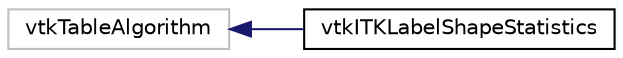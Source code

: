 digraph "Graphical Class Hierarchy"
{
  bgcolor="transparent";
  edge [fontname="Helvetica",fontsize="10",labelfontname="Helvetica",labelfontsize="10"];
  node [fontname="Helvetica",fontsize="10",shape=record];
  rankdir="LR";
  Node14 [label="vtkTableAlgorithm",height=0.2,width=0.4,color="grey75"];
  Node14 -> Node0 [dir="back",color="midnightblue",fontsize="10",style="solid",fontname="Helvetica"];
  Node0 [label="vtkITKLabelShapeStatistics",height=0.2,width=0.4,color="black",URL="$classvtkITKLabelShapeStatistics.html",tooltip="ITK-based utilities for calculating label statistics. Utilizes itk::LabelImageToShapeLabelMapFilter t..."];
}
